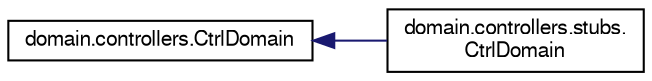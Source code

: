 digraph "Representación gráfica de la clase"
{
 // LATEX_PDF_SIZE
  edge [fontname="FreeSans",fontsize="10",labelfontname="FreeSans",labelfontsize="10"];
  node [fontname="FreeSans",fontsize="10",shape=record];
  rankdir="LR";
  Node0 [label="domain.controllers.CtrlDomain",height=0.2,width=0.4,color="black", fillcolor="white", style="filled",URL="$classdomain_1_1controllers_1_1_ctrl_domain.html",tooltip="Clase CtrlDomain que contiene los atributos y metodos para el intercambio de atributos entre controla..."];
  Node0 -> Node1 [dir="back",color="midnightblue",fontsize="10",style="solid",fontname="FreeSans"];
  Node1 [label="domain.controllers.stubs.\lCtrlDomain",height=0.2,width=0.4,color="black", fillcolor="white", style="filled",URL="$classdomain_1_1controllers_1_1stubs_1_1_ctrl_domain.html",tooltip="Stub CtrlDomain."];
}
